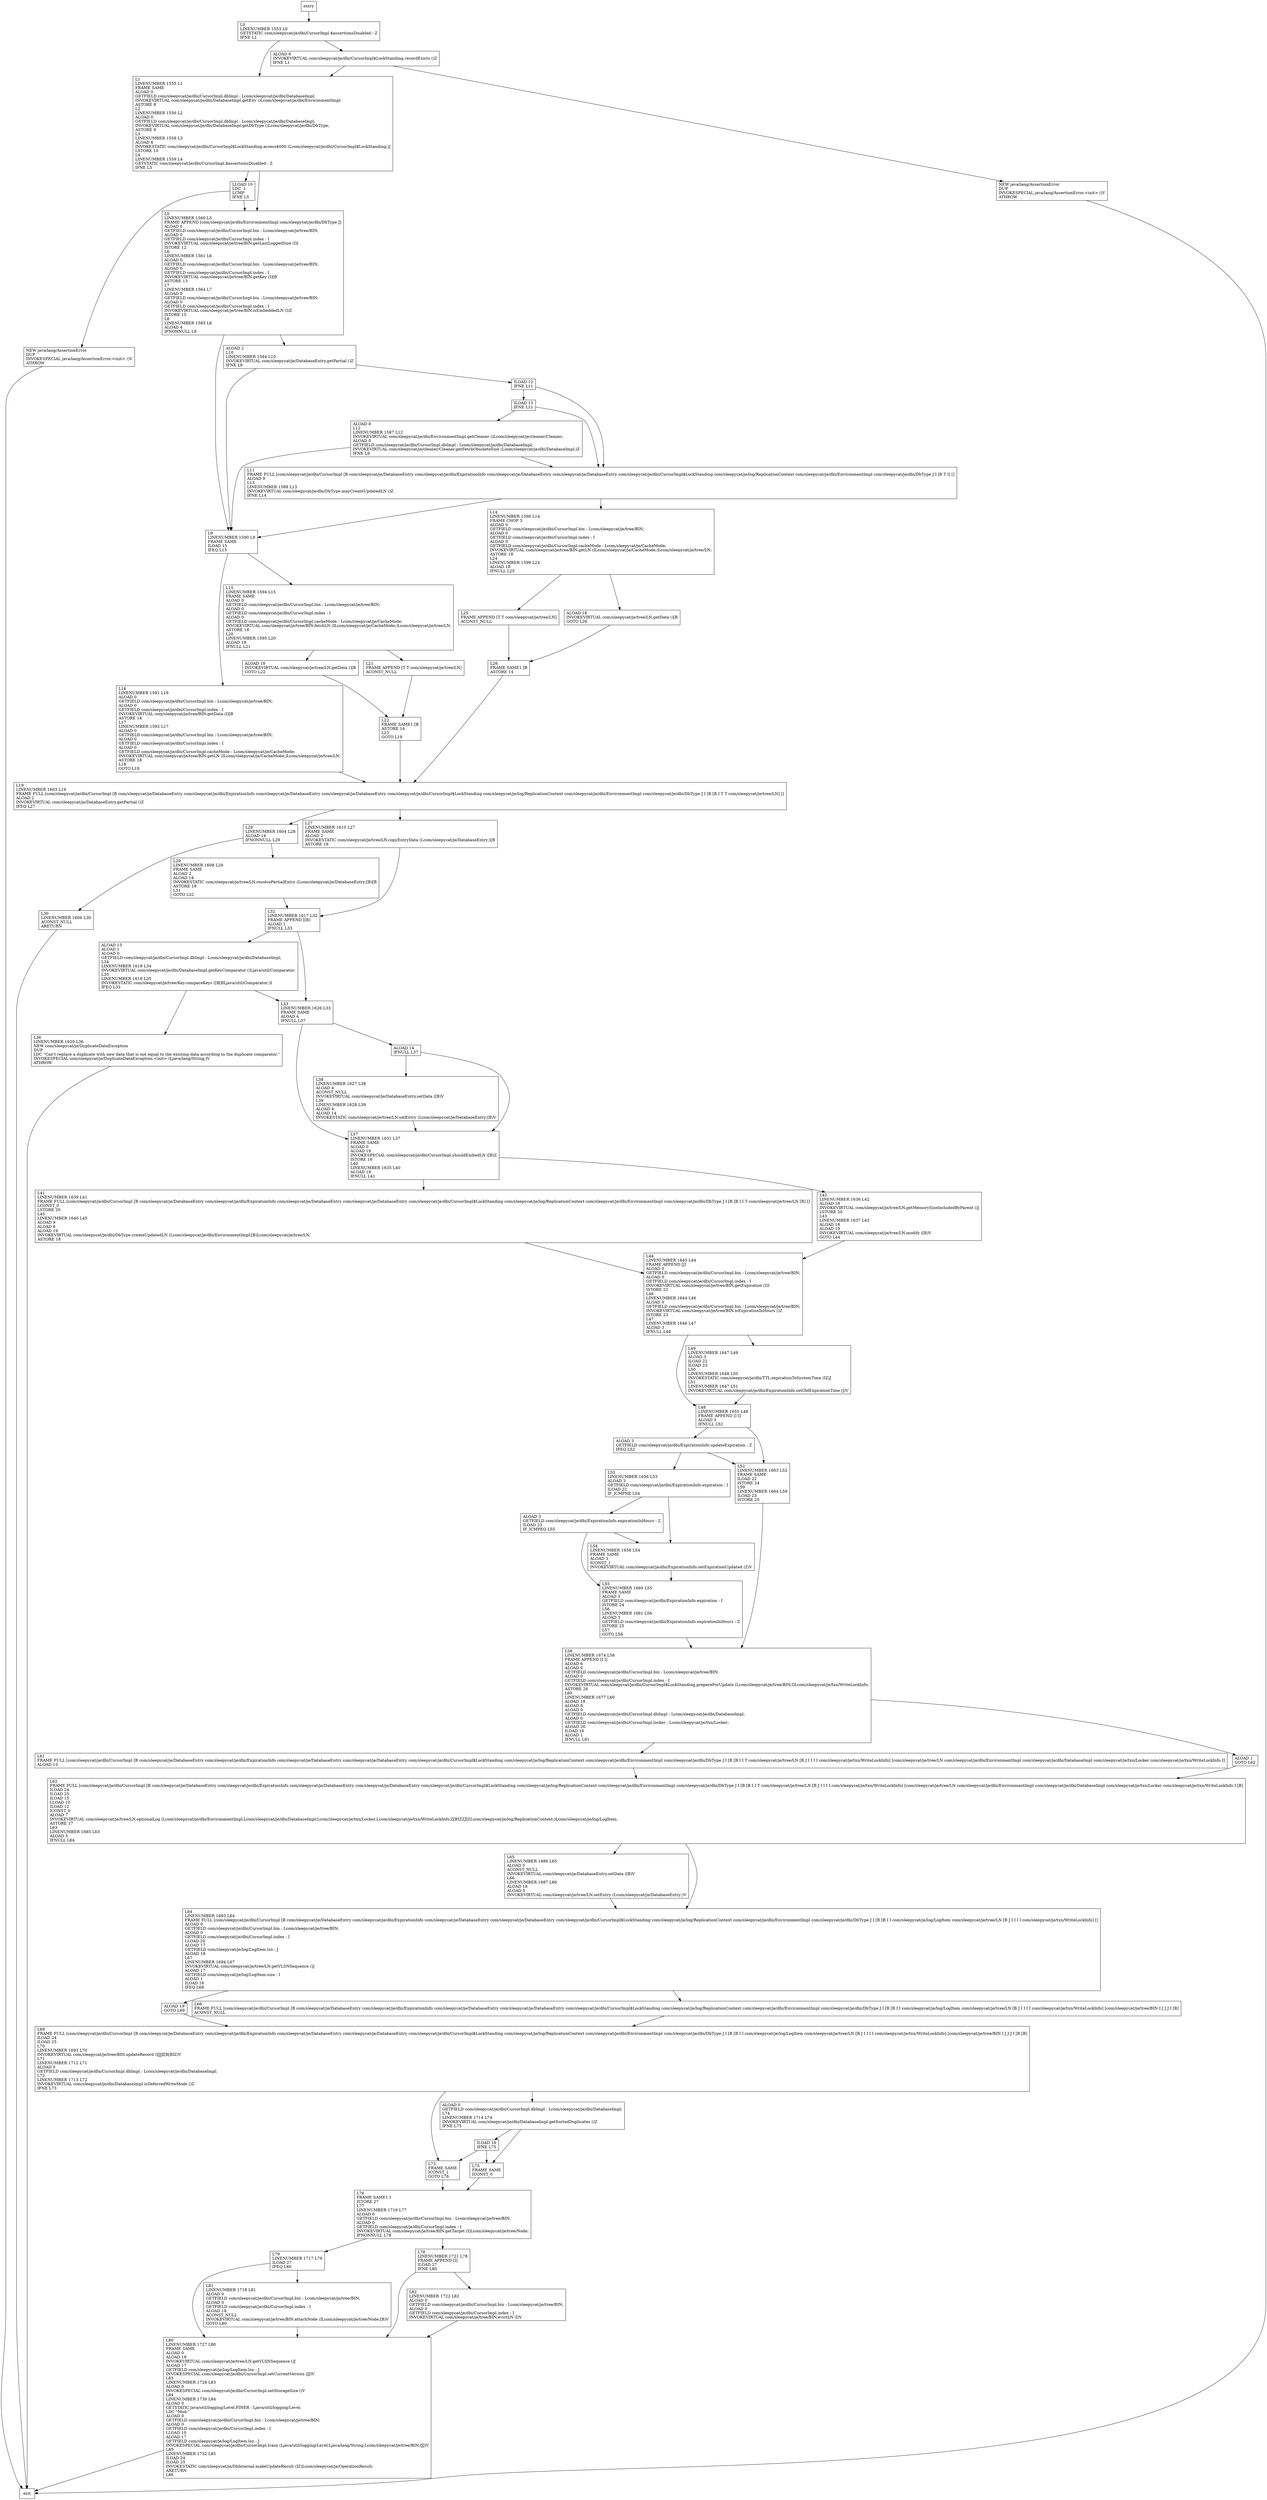 digraph updateRecordInternal {
node [shape=record];
425766657 [label="L19\lLINENUMBER 1603 L19\lFRAME FULL [com/sleepycat/je/dbi/CursorImpl [B com/sleepycat/je/DatabaseEntry com/sleepycat/je/dbi/ExpirationInfo com/sleepycat/je/DatabaseEntry com/sleepycat/je/DatabaseEntry com/sleepycat/je/dbi/CursorImpl$LockStanding com/sleepycat/je/log/ReplicationContext com/sleepycat/je/dbi/EnvironmentImpl com/sleepycat/je/dbi/DbType J I [B [B I T T com/sleepycat/je/tree/LN] []\lALOAD 2\lINVOKEVIRTUAL com/sleepycat/je/DatabaseEntry.getPartial ()Z\lIFEQ L27\l"];
1529771248 [label="ALOAD 3\lGETFIELD com/sleepycat/je/dbi/ExpirationInfo.updateExpiration : Z\lIFEQ L52\l"];
1522238424 [label="L65\lLINENUMBER 1686 L65\lALOAD 5\lACONST_NULL\lINVOKEVIRTUAL com/sleepycat/je/DatabaseEntry.setData ([B)V\lL66\lLINENUMBER 1687 L66\lALOAD 18\lALOAD 5\lINVOKEVIRTUAL com/sleepycat/je/tree/LN.setEntry (Lcom/sleepycat/je/DatabaseEntry;)V\l"];
897436774 [label="L55\lLINENUMBER 1660 L55\lFRAME SAME\lALOAD 3\lGETFIELD com/sleepycat/je/dbi/ExpirationInfo.expiration : I\lISTORE 24\lL56\lLINENUMBER 1661 L56\lALOAD 3\lGETFIELD com/sleepycat/je/dbi/ExpirationInfo.expirationInHours : Z\lISTORE 25\lL57\lGOTO L58\l"];
1198749902 [label="ALOAD 13\lALOAD 1\lALOAD 0\lGETFIELD com/sleepycat/je/dbi/CursorImpl.dbImpl : Lcom/sleepycat/je/dbi/DatabaseImpl;\lL34\lLINENUMBER 1619 L34\lINVOKEVIRTUAL com/sleepycat/je/dbi/DatabaseImpl.getKeyComparator ()Ljava/util/Comparator;\lL35\lLINENUMBER 1618 L35\lINVOKESTATIC com/sleepycat/je/tree/Key.compareKeys ([B[BLjava/util/Comparator;)I\lIFEQ L33\l"];
1780975047 [label="L41\lLINENUMBER 1639 L41\lFRAME FULL [com/sleepycat/je/dbi/CursorImpl [B com/sleepycat/je/DatabaseEntry com/sleepycat/je/dbi/ExpirationInfo com/sleepycat/je/DatabaseEntry com/sleepycat/je/DatabaseEntry com/sleepycat/je/dbi/CursorImpl$LockStanding com/sleepycat/je/log/ReplicationContext com/sleepycat/je/dbi/EnvironmentImpl com/sleepycat/je/dbi/DbType J I [B [B I I T com/sleepycat/je/tree/LN [B] []\lLCONST_0\lLSTORE 20\lL45\lLINENUMBER 1640 L45\lALOAD 9\lALOAD 8\lALOAD 19\lINVOKEVIRTUAL com/sleepycat/je/dbi/DbType.createUpdatedLN (Lcom/sleepycat/je/dbi/EnvironmentImpl;[B)Lcom/sleepycat/je/tree/LN;\lASTORE 18\l"];
61007930 [label="L54\lLINENUMBER 1658 L54\lFRAME SAME\lALOAD 3\lICONST_1\lINVOKEVIRTUAL com/sleepycat/je/dbi/ExpirationInfo.setExpirationUpdated (Z)V\l"];
821555785 [label="L80\lLINENUMBER 1727 L80\lFRAME SAME\lALOAD 0\lALOAD 18\lINVOKEVIRTUAL com/sleepycat/je/tree/LN.getVLSNSequence ()J\lALOAD 17\lGETFIELD com/sleepycat/je/log/LogItem.lsn : J\lINVOKESPECIAL com/sleepycat/je/dbi/CursorImpl.setCurrentVersion (JJ)V\lL83\lLINENUMBER 1728 L83\lALOAD 0\lINVOKESPECIAL com/sleepycat/je/dbi/CursorImpl.setStorageSize ()V\lL84\lLINENUMBER 1730 L84\lALOAD 0\lGETSTATIC java/util/logging/Level.FINER : Ljava/util/logging/Level;\lLDC \"Mod:\"\lALOAD 0\lGETFIELD com/sleepycat/je/dbi/CursorImpl.bin : Lcom/sleepycat/je/tree/BIN;\lALOAD 0\lGETFIELD com/sleepycat/je/dbi/CursorImpl.index : I\lLLOAD 10\lALOAD 17\lGETFIELD com/sleepycat/je/log/LogItem.lsn : J\lINVOKESPECIAL com/sleepycat/je/dbi/CursorImpl.trace (Ljava/util/logging/Level;Ljava/lang/String;Lcom/sleepycat/je/tree/BIN;IJJ)V\lL85\lLINENUMBER 1732 L85\lILOAD 24\lILOAD 25\lINVOKESTATIC com/sleepycat/je/DbInternal.makeUpdateResult (IZ)Lcom/sleepycat/je/OperationResult;\lARETURN\lL86\l"];
1601573891 [label="L82\lLINENUMBER 1722 L82\lALOAD 0\lGETFIELD com/sleepycat/je/dbi/CursorImpl.bin : Lcom/sleepycat/je/tree/BIN;\lALOAD 0\lGETFIELD com/sleepycat/je/dbi/CursorImpl.index : I\lINVOKEVIRTUAL com/sleepycat/je/tree/BIN.evictLN (I)V\l"];
1031128547 [label="ILOAD 15\lIFNE L11\l"];
233947444 [label="L48\lLINENUMBER 1655 L48\lFRAME APPEND [I I]\lALOAD 3\lIFNULL L52\l"];
510629069 [label="ALOAD 19\lGOTO L69\l"];
1210486387 [label="L44\lLINENUMBER 1643 L44\lFRAME APPEND [J]\lALOAD 0\lGETFIELD com/sleepycat/je/dbi/CursorImpl.bin : Lcom/sleepycat/je/tree/BIN;\lALOAD 0\lGETFIELD com/sleepycat/je/dbi/CursorImpl.index : I\lINVOKEVIRTUAL com/sleepycat/je/tree/BIN.getExpiration (I)I\lISTORE 22\lL46\lLINENUMBER 1644 L46\lALOAD 0\lGETFIELD com/sleepycat/je/dbi/CursorImpl.bin : Lcom/sleepycat/je/tree/BIN;\lINVOKEVIRTUAL com/sleepycat/je/tree/BIN.isExpirationInHours ()Z\lISTORE 23\lL47\lLINENUMBER 1646 L47\lALOAD 3\lIFNULL L48\l"];
741959714 [label="L0\lLINENUMBER 1553 L0\lGETSTATIC com/sleepycat/je/dbi/CursorImpl.$assertionsDisabled : Z\lIFNE L1\l"];
549116111 [label="L37\lLINENUMBER 1631 L37\lFRAME SAME\lALOAD 0\lALOAD 19\lINVOKESPECIAL com/sleepycat/je/dbi/CursorImpl.shouldEmbedLN ([B)Z\lISTORE 16\lL40\lLINENUMBER 1635 L40\lALOAD 18\lIFNULL L41\l"];
1274361407 [label="L30\lLINENUMBER 1606 L30\lACONST_NULL\lARETURN\l"];
1561197695 [label="L61\lFRAME FULL [com/sleepycat/je/dbi/CursorImpl [B com/sleepycat/je/DatabaseEntry com/sleepycat/je/dbi/ExpirationInfo com/sleepycat/je/DatabaseEntry com/sleepycat/je/DatabaseEntry com/sleepycat/je/dbi/CursorImpl$LockStanding com/sleepycat/je/log/ReplicationContext com/sleepycat/je/dbi/EnvironmentImpl com/sleepycat/je/dbi/DbType J I [B [B I I T com/sleepycat/je/tree/LN [B J I I I I com/sleepycat/je/txn/WriteLockInfo] [com/sleepycat/je/tree/LN com/sleepycat/je/dbi/EnvironmentImpl com/sleepycat/je/dbi/DatabaseImpl com/sleepycat/je/txn/Locker com/sleepycat/je/txn/WriteLockInfo I]\lALOAD 13\l"];
1628570386 [label="L11\lFRAME FULL [com/sleepycat/je/dbi/CursorImpl [B com/sleepycat/je/DatabaseEntry com/sleepycat/je/dbi/ExpirationInfo com/sleepycat/je/DatabaseEntry com/sleepycat/je/DatabaseEntry com/sleepycat/je/dbi/CursorImpl$LockStanding com/sleepycat/je/log/ReplicationContext com/sleepycat/je/dbi/EnvironmentImpl com/sleepycat/je/dbi/DbType J I [B T I] []\lALOAD 9\lL13\lLINENUMBER 1588 L13\lINVOKEVIRTUAL com/sleepycat/je/dbi/DbType.mayCreateUpdatedLN ()Z\lIFNE L14\l"];
749955872 [label="L64\lLINENUMBER 1693 L64\lFRAME FULL [com/sleepycat/je/dbi/CursorImpl [B com/sleepycat/je/DatabaseEntry com/sleepycat/je/dbi/ExpirationInfo com/sleepycat/je/DatabaseEntry com/sleepycat/je/DatabaseEntry com/sleepycat/je/dbi/CursorImpl$LockStanding com/sleepycat/je/log/ReplicationContext com/sleepycat/je/dbi/EnvironmentImpl com/sleepycat/je/dbi/DbType J I [B [B I I com/sleepycat/je/log/LogItem com/sleepycat/je/tree/LN [B J I I I I com/sleepycat/je/txn/WriteLockInfo] []\lALOAD 0\lGETFIELD com/sleepycat/je/dbi/CursorImpl.bin : Lcom/sleepycat/je/tree/BIN;\lALOAD 0\lGETFIELD com/sleepycat/je/dbi/CursorImpl.index : I\lLLOAD 20\lALOAD 17\lGETFIELD com/sleepycat/je/log/LogItem.lsn : J\lALOAD 18\lL67\lLINENUMBER 1694 L67\lINVOKEVIRTUAL com/sleepycat/je/tree/LN.getVLSNSequence ()J\lALOAD 17\lGETFIELD com/sleepycat/je/log/LogItem.size : I\lALOAD 1\lILOAD 16\lIFEQ L68\l"];
1305128455 [label="L22\lFRAME SAME1 [B\lASTORE 14\lL23\lGOTO L19\l"];
1728027039 [label="ILOAD 12\lIFNE L11\l"];
540030095 [label="L79\lLINENUMBER 1717 L79\lILOAD 27\lIFEQ L80\l"];
1037733867 [label="L25\lFRAME APPEND [T T com/sleepycat/je/tree/LN]\lACONST_NULL\l"];
315112900 [label="ILOAD 16\lIFNE L75\l"];
1451404919 [label="L76\lFRAME SAME1 I\lISTORE 27\lL77\lLINENUMBER 1716 L77\lALOAD 0\lGETFIELD com/sleepycat/je/dbi/CursorImpl.bin : Lcom/sleepycat/je/tree/BIN;\lALOAD 0\lGETFIELD com/sleepycat/je/dbi/CursorImpl.index : I\lINVOKEVIRTUAL com/sleepycat/je/tree/BIN.getTarget (I)Lcom/sleepycat/je/tree/Node;\lIFNONNULL L78\l"];
14250356 [label="L53\lLINENUMBER 1656 L53\lALOAD 3\lGETFIELD com/sleepycat/je/dbi/ExpirationInfo.expiration : I\lILOAD 22\lIF_ICMPNE L54\l"];
1210858048 [label="ALOAD 8\lL12\lLINENUMBER 1587 L12\lINVOKEVIRTUAL com/sleepycat/je/dbi/EnvironmentImpl.getCleaner ()Lcom/sleepycat/je/cleaner/Cleaner;\lALOAD 0\lGETFIELD com/sleepycat/je/dbi/CursorImpl.dbImpl : Lcom/sleepycat/je/dbi/DatabaseImpl;\lINVOKEVIRTUAL com/sleepycat/je/cleaner/Cleaner.getFetchObsoleteSize (Lcom/sleepycat/je/dbi/DatabaseImpl;)Z\lIFNE L9\l"];
348111953 [label="L33\lLINENUMBER 1626 L33\lFRAME SAME\lALOAD 4\lIFNULL L37\l"];
1254956485 [label="ALOAD 14\lIFNULL L37\l"];
1942297424 [label="L81\lLINENUMBER 1718 L81\lALOAD 0\lGETFIELD com/sleepycat/je/dbi/CursorImpl.bin : Lcom/sleepycat/je/tree/BIN;\lALOAD 0\lGETFIELD com/sleepycat/je/dbi/CursorImpl.index : I\lALOAD 18\lACONST_NULL\lINVOKEVIRTUAL com/sleepycat/je/tree/BIN.attachNode (ILcom/sleepycat/je/tree/Node;[B)V\lGOTO L80\l"];
634776273 [label="L36\lLINENUMBER 1620 L36\lNEW com/sleepycat/je/DuplicateDataException\lDUP\lLDC \"Can't replace a duplicate with new data that is not equal to the existing data according to the duplicate  comparator.\"\lINVOKESPECIAL com/sleepycat/je/DuplicateDataException.\<init\> (Ljava/lang/String;)V\lATHROW\l"];
1466156373 [label="L1\lLINENUMBER 1555 L1\lFRAME SAME\lALOAD 0\lGETFIELD com/sleepycat/je/dbi/CursorImpl.dbImpl : Lcom/sleepycat/je/dbi/DatabaseImpl;\lINVOKEVIRTUAL com/sleepycat/je/dbi/DatabaseImpl.getEnv ()Lcom/sleepycat/je/dbi/EnvironmentImpl;\lASTORE 8\lL2\lLINENUMBER 1556 L2\lALOAD 0\lGETFIELD com/sleepycat/je/dbi/CursorImpl.dbImpl : Lcom/sleepycat/je/dbi/DatabaseImpl;\lINVOKEVIRTUAL com/sleepycat/je/dbi/DatabaseImpl.getDbType ()Lcom/sleepycat/je/dbi/DbType;\lASTORE 9\lL3\lLINENUMBER 1558 L3\lALOAD 6\lINVOKESTATIC com/sleepycat/je/dbi/CursorImpl$LockStanding.access$000 (Lcom/sleepycat/je/dbi/CursorImpl$LockStanding;)J\lLSTORE 10\lL4\lLINENUMBER 1559 L4\lGETSTATIC com/sleepycat/je/dbi/CursorImpl.$assertionsDisabled : Z\lIFNE L5\l"];
1292442744 [label="L32\lLINENUMBER 1617 L32\lFRAME APPEND [[B]\lALOAD 1\lIFNULL L33\l"];
1765123941 [label="L73\lFRAME SAME\lICONST_1\lGOTO L76\l"];
345204579 [label="L26\lFRAME SAME1 [B\lASTORE 14\l"];
371501402 [label="L38\lLINENUMBER 1627 L38\lALOAD 4\lACONST_NULL\lINVOKEVIRTUAL com/sleepycat/je/DatabaseEntry.setData ([B)V\lL39\lLINENUMBER 1628 L39\lALOAD 4\lALOAD 14\lINVOKESTATIC com/sleepycat/je/tree/LN.setEntry (Lcom/sleepycat/je/DatabaseEntry;[B)V\l"];
1004278178 [label="NEW java/lang/AssertionError\lDUP\lINVOKESPECIAL java/lang/AssertionError.\<init\> ()V\lATHROW\l"];
817331565 [label="L16\lLINENUMBER 1591 L16\lALOAD 0\lGETFIELD com/sleepycat/je/dbi/CursorImpl.bin : Lcom/sleepycat/je/tree/BIN;\lALOAD 0\lGETFIELD com/sleepycat/je/dbi/CursorImpl.index : I\lINVOKEVIRTUAL com/sleepycat/je/tree/BIN.getData (I)[B\lASTORE 14\lL17\lLINENUMBER 1592 L17\lALOAD 0\lGETFIELD com/sleepycat/je/dbi/CursorImpl.bin : Lcom/sleepycat/je/tree/BIN;\lALOAD 0\lGETFIELD com/sleepycat/je/dbi/CursorImpl.index : I\lALOAD 0\lGETFIELD com/sleepycat/je/dbi/CursorImpl.cacheMode : Lcom/sleepycat/je/CacheMode;\lINVOKEVIRTUAL com/sleepycat/je/tree/BIN.getLN (ILcom/sleepycat/je/CacheMode;)Lcom/sleepycat/je/tree/LN;\lASTORE 18\lL18\lGOTO L19\l"];
2128890220 [label="L58\lLINENUMBER 1674 L58\lFRAME APPEND [I I]\lALOAD 6\lALOAD 0\lGETFIELD com/sleepycat/je/dbi/CursorImpl.bin : Lcom/sleepycat/je/tree/BIN;\lALOAD 0\lGETFIELD com/sleepycat/je/dbi/CursorImpl.index : I\lINVOKEVIRTUAL com/sleepycat/je/dbi/CursorImpl$LockStanding.prepareForUpdate (Lcom/sleepycat/je/tree/BIN;I)Lcom/sleepycat/je/txn/WriteLockInfo;\lASTORE 26\lL60\lLINENUMBER 1677 L60\lALOAD 18\lALOAD 8\lALOAD 0\lGETFIELD com/sleepycat/je/dbi/CursorImpl.dbImpl : Lcom/sleepycat/je/dbi/DatabaseImpl;\lALOAD 0\lGETFIELD com/sleepycat/je/dbi/CursorImpl.locker : Lcom/sleepycat/je/txn/Locker;\lALOAD 26\lILOAD 16\lALOAD 1\lIFNULL L61\l"];
1611762991 [label="ALOAD 18\lINVOKEVIRTUAL com/sleepycat/je/tree/LN.getData ()[B\lGOTO L22\l"];
1184759724 [label="L21\lFRAME APPEND [T T com/sleepycat/je/tree/LN]\lACONST_NULL\l"];
113775940 [label="L62\lFRAME FULL [com/sleepycat/je/dbi/CursorImpl [B com/sleepycat/je/DatabaseEntry com/sleepycat/je/dbi/ExpirationInfo com/sleepycat/je/DatabaseEntry com/sleepycat/je/DatabaseEntry com/sleepycat/je/dbi/CursorImpl$LockStanding com/sleepycat/je/log/ReplicationContext com/sleepycat/je/dbi/EnvironmentImpl com/sleepycat/je/dbi/DbType J I [B [B I I T com/sleepycat/je/tree/LN [B J I I I I com/sleepycat/je/txn/WriteLockInfo] [com/sleepycat/je/tree/LN com/sleepycat/je/dbi/EnvironmentImpl com/sleepycat/je/dbi/DatabaseImpl com/sleepycat/je/txn/Locker com/sleepycat/je/txn/WriteLockInfo I [B]\lILOAD 24\lILOAD 25\lILOAD 15\lLLOAD 10\lILOAD 12\lICONST_0\lALOAD 7\lINVOKEVIRTUAL com/sleepycat/je/tree/LN.optionalLog (Lcom/sleepycat/je/dbi/EnvironmentImpl;Lcom/sleepycat/je/dbi/DatabaseImpl;Lcom/sleepycat/je/txn/Locker;Lcom/sleepycat/je/txn/WriteLockInfo;Z[BIZZJIZLcom/sleepycat/je/log/ReplicationContext;)Lcom/sleepycat/je/log/LogItem;\lASTORE 17\lL63\lLINENUMBER 1685 L63\lALOAD 5\lIFNULL L64\l"];
663170288 [label="L52\lLINENUMBER 1663 L52\lFRAME SAME\lILOAD 22\lISTORE 24\lL59\lLINENUMBER 1664 L59\lILOAD 23\lISTORE 25\l"];
1788054962 [label="ALOAD 1\lGOTO L62\l"];
1906729822 [label="L5\lLINENUMBER 1560 L5\lFRAME APPEND [com/sleepycat/je/dbi/EnvironmentImpl com/sleepycat/je/dbi/DbType J]\lALOAD 0\lGETFIELD com/sleepycat/je/dbi/CursorImpl.bin : Lcom/sleepycat/je/tree/BIN;\lALOAD 0\lGETFIELD com/sleepycat/je/dbi/CursorImpl.index : I\lINVOKEVIRTUAL com/sleepycat/je/tree/BIN.getLastLoggedSize (I)I\lISTORE 12\lL6\lLINENUMBER 1561 L6\lALOAD 0\lGETFIELD com/sleepycat/je/dbi/CursorImpl.bin : Lcom/sleepycat/je/tree/BIN;\lALOAD 0\lGETFIELD com/sleepycat/je/dbi/CursorImpl.index : I\lINVOKEVIRTUAL com/sleepycat/je/tree/BIN.getKey (I)[B\lASTORE 13\lL7\lLINENUMBER 1564 L7\lALOAD 0\lGETFIELD com/sleepycat/je/dbi/CursorImpl.bin : Lcom/sleepycat/je/tree/BIN;\lALOAD 0\lGETFIELD com/sleepycat/je/dbi/CursorImpl.index : I\lINVOKEVIRTUAL com/sleepycat/je/tree/BIN.isEmbeddedLN (I)Z\lISTORE 15\lL8\lLINENUMBER 1583 L8\lALOAD 4\lIFNONNULL L9\l"];
212949344 [label="L28\lLINENUMBER 1604 L28\lALOAD 14\lIFNONNULL L29\l"];
1103953109 [label="L15\lLINENUMBER 1594 L15\lFRAME SAME\lALOAD 0\lGETFIELD com/sleepycat/je/dbi/CursorImpl.bin : Lcom/sleepycat/je/tree/BIN;\lALOAD 0\lGETFIELD com/sleepycat/je/dbi/CursorImpl.index : I\lALOAD 0\lGETFIELD com/sleepycat/je/dbi/CursorImpl.cacheMode : Lcom/sleepycat/je/CacheMode;\lINVOKEVIRTUAL com/sleepycat/je/tree/BIN.fetchLN (ILcom/sleepycat/je/CacheMode;)Lcom/sleepycat/je/tree/LN;\lASTORE 18\lL20\lLINENUMBER 1595 L20\lALOAD 18\lIFNULL L21\l"];
612475586 [label="L9\lLINENUMBER 1590 L9\lFRAME SAME\lILOAD 15\lIFEQ L15\l"];
1592278515 [label="L69\lFRAME FULL [com/sleepycat/je/dbi/CursorImpl [B com/sleepycat/je/DatabaseEntry com/sleepycat/je/dbi/ExpirationInfo com/sleepycat/je/DatabaseEntry com/sleepycat/je/DatabaseEntry com/sleepycat/je/dbi/CursorImpl$LockStanding com/sleepycat/je/log/ReplicationContext com/sleepycat/je/dbi/EnvironmentImpl com/sleepycat/je/dbi/DbType J I [B [B I I com/sleepycat/je/log/LogItem com/sleepycat/je/tree/LN [B J I I I I com/sleepycat/je/txn/WriteLockInfo] [com/sleepycat/je/tree/BIN I J J J I [B [B]\lILOAD 24\lILOAD 25\lL70\lLINENUMBER 1693 L70\lINVOKEVIRTUAL com/sleepycat/je/tree/BIN.updateRecord (IJJJI[B[BIZ)V\lL71\lLINENUMBER 1712 L71\lALOAD 0\lGETFIELD com/sleepycat/je/dbi/CursorImpl.dbImpl : Lcom/sleepycat/je/dbi/DatabaseImpl;\lL72\lLINENUMBER 1713 L72\lINVOKEVIRTUAL com/sleepycat/je/dbi/DatabaseImpl.isDeferredWriteMode ()Z\lIFNE L73\l"];
1605979103 [label="NEW java/lang/AssertionError\lDUP\lINVOKESPECIAL java/lang/AssertionError.\<init\> ()V\lATHROW\l"];
1230011412 [label="ALOAD 6\lINVOKEVIRTUAL com/sleepycat/je/dbi/CursorImpl$LockStanding.recordExists ()Z\lIFNE L1\l"];
223387192 [label="L75\lFRAME SAME\lICONST_0\l"];
765369894 [label="L27\lLINENUMBER 1610 L27\lFRAME SAME\lALOAD 2\lINVOKESTATIC com/sleepycat/je/tree/LN.copyEntryData (Lcom/sleepycat/je/DatabaseEntry;)[B\lASTORE 19\l"];
689491658 [label="L78\lLINENUMBER 1721 L78\lFRAME APPEND [I]\lILOAD 27\lIFNE L80\l"];
950423666 [label="LLOAD 10\lLDC -1\lLCMP\lIFNE L5\l"];
1364068376 [label="ALOAD 18\lINVOKEVIRTUAL com/sleepycat/je/tree/LN.getData ()[B\lGOTO L26\l"];
472730157 [label="L42\lLINENUMBER 1636 L42\lALOAD 18\lINVOKEVIRTUAL com/sleepycat/je/tree/LN.getMemorySizeIncludedByParent ()J\lLSTORE 20\lL43\lLINENUMBER 1637 L43\lALOAD 18\lALOAD 19\lINVOKEVIRTUAL com/sleepycat/je/tree/LN.modify ([B)V\lGOTO L44\l"];
186552178 [label="ALOAD 0\lGETFIELD com/sleepycat/je/dbi/CursorImpl.dbImpl : Lcom/sleepycat/je/dbi/DatabaseImpl;\lL74\lLINENUMBER 1714 L74\lINVOKEVIRTUAL com/sleepycat/je/dbi/DatabaseImpl.getSortedDuplicates ()Z\lIFNE L75\l"];
730039626 [label="ALOAD 3\lGETFIELD com/sleepycat/je/dbi/ExpirationInfo.expirationInHours : Z\lILOAD 23\lIF_ICMPEQ L55\l"];
1489752177 [label="L68\lFRAME FULL [com/sleepycat/je/dbi/CursorImpl [B com/sleepycat/je/DatabaseEntry com/sleepycat/je/dbi/ExpirationInfo com/sleepycat/je/DatabaseEntry com/sleepycat/je/DatabaseEntry com/sleepycat/je/dbi/CursorImpl$LockStanding com/sleepycat/je/log/ReplicationContext com/sleepycat/je/dbi/EnvironmentImpl com/sleepycat/je/dbi/DbType J I [B [B I I com/sleepycat/je/log/LogItem com/sleepycat/je/tree/LN [B J I I I I com/sleepycat/je/txn/WriteLockInfo] [com/sleepycat/je/tree/BIN I J J J I [B]\lACONST_NULL\l"];
1384473019 [label="L14\lLINENUMBER 1598 L14\lFRAME CHOP 3\lALOAD 0\lGETFIELD com/sleepycat/je/dbi/CursorImpl.bin : Lcom/sleepycat/je/tree/BIN;\lALOAD 0\lGETFIELD com/sleepycat/je/dbi/CursorImpl.index : I\lALOAD 0\lGETFIELD com/sleepycat/je/dbi/CursorImpl.cacheMode : Lcom/sleepycat/je/CacheMode;\lINVOKEVIRTUAL com/sleepycat/je/tree/BIN.getLN (ILcom/sleepycat/je/CacheMode;)Lcom/sleepycat/je/tree/LN;\lASTORE 18\lL24\lLINENUMBER 1599 L24\lALOAD 18\lIFNULL L25\l"];
774783669 [label="ALOAD 2\lL10\lLINENUMBER 1584 L10\lINVOKEVIRTUAL com/sleepycat/je/DatabaseEntry.getPartial ()Z\lIFNE L9\l"];
1146284457 [label="L29\lLINENUMBER 1608 L29\lFRAME SAME\lALOAD 2\lALOAD 14\lINVOKESTATIC com/sleepycat/je/tree/LN.resolvePartialEntry (Lcom/sleepycat/je/DatabaseEntry;[B)[B\lASTORE 19\lL31\lGOTO L32\l"];
2071691348 [label="L49\lLINENUMBER 1647 L49\lALOAD 3\lILOAD 22\lILOAD 23\lL50\lLINENUMBER 1648 L50\lINVOKESTATIC com/sleepycat/je/dbi/TTL.expirationToSystemTime (IZ)J\lL51\lLINENUMBER 1647 L51\lINVOKEVIRTUAL com/sleepycat/je/dbi/ExpirationInfo.setOldExpirationTime (J)V\l"];
entry;
exit;
425766657 -> 212949344;
425766657 -> 765369894;
1529771248 -> 14250356;
1529771248 -> 663170288;
1522238424 -> 749955872;
897436774 -> 2128890220;
1198749902 -> 634776273;
1198749902 -> 348111953;
1780975047 -> 1210486387;
61007930 -> 897436774;
821555785 -> exit;
1601573891 -> 821555785;
1031128547 -> 1628570386;
1031128547 -> 1210858048;
233947444 -> 1529771248;
233947444 -> 663170288;
510629069 -> 1592278515;
1210486387 -> 233947444;
1210486387 -> 2071691348;
741959714 -> 1466156373;
741959714 -> 1230011412;
549116111 -> 472730157;
549116111 -> 1780975047;
1274361407 -> exit;
1561197695 -> 113775940;
1628570386 -> 612475586;
1628570386 -> 1384473019;
749955872 -> 1489752177;
749955872 -> 510629069;
1305128455 -> 425766657;
1728027039 -> 1031128547;
1728027039 -> 1628570386;
entry -> 741959714;
540030095 -> 1942297424;
540030095 -> 821555785;
1037733867 -> 345204579;
315112900 -> 223387192;
315112900 -> 1765123941;
1451404919 -> 540030095;
1451404919 -> 689491658;
14250356 -> 730039626;
14250356 -> 61007930;
1210858048 -> 612475586;
1210858048 -> 1628570386;
348111953 -> 1254956485;
348111953 -> 549116111;
1254956485 -> 549116111;
1254956485 -> 371501402;
1942297424 -> 821555785;
634776273 -> exit;
1466156373 -> 1906729822;
1466156373 -> 950423666;
1292442744 -> 1198749902;
1292442744 -> 348111953;
1765123941 -> 1451404919;
345204579 -> 425766657;
371501402 -> 549116111;
1004278178 -> exit;
817331565 -> 425766657;
2128890220 -> 1788054962;
2128890220 -> 1561197695;
1611762991 -> 1305128455;
1184759724 -> 1305128455;
113775940 -> 1522238424;
113775940 -> 749955872;
663170288 -> 2128890220;
1788054962 -> 113775940;
1906729822 -> 612475586;
1906729822 -> 774783669;
212949344 -> 1274361407;
212949344 -> 1146284457;
1103953109 -> 1611762991;
1103953109 -> 1184759724;
612475586 -> 1103953109;
612475586 -> 817331565;
1592278515 -> 186552178;
1592278515 -> 1765123941;
1605979103 -> exit;
1230011412 -> 1605979103;
1230011412 -> 1466156373;
223387192 -> 1451404919;
765369894 -> 1292442744;
689491658 -> 1601573891;
689491658 -> 821555785;
950423666 -> 1004278178;
950423666 -> 1906729822;
1364068376 -> 345204579;
472730157 -> 1210486387;
186552178 -> 315112900;
186552178 -> 223387192;
730039626 -> 897436774;
730039626 -> 61007930;
1489752177 -> 1592278515;
1384473019 -> 1364068376;
1384473019 -> 1037733867;
774783669 -> 1728027039;
774783669 -> 612475586;
1146284457 -> 1292442744;
2071691348 -> 233947444;
}
